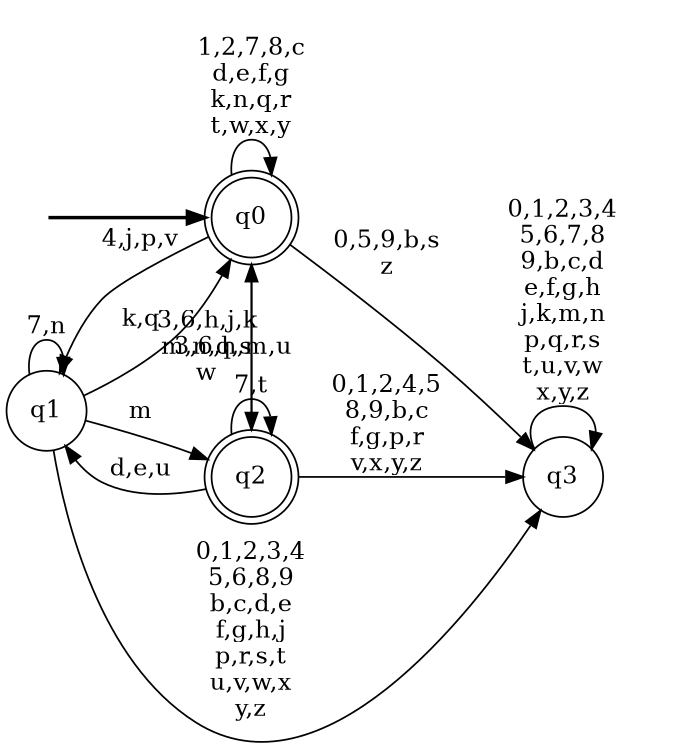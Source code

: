 digraph BlueStarA {
__start0 [style = invis, shape = none, label = "", width = 0, height = 0];

rankdir=LR;
size="8,5";

s0 [style="rounded,filled", color="black", fillcolor="white" shape="doublecircle", label="q0"];
s1 [style="filled", color="black", fillcolor="white" shape="circle", label="q1"];
s2 [style="rounded,filled", color="black", fillcolor="white" shape="doublecircle", label="q2"];
s3 [style="filled", color="black", fillcolor="white" shape="circle", label="q3"];
subgraph cluster_main { 
	graph [pad=".75", ranksep="0.15", nodesep="0.15"];
	 style=invis; 
	__start0 -> s0 [penwidth=2];
}
s0 -> s0 [label="1,2,7,8,c\nd,e,f,g\nk,n,q,r\nt,w,x,y"];
s0 -> s1 [label="4,j,p,v"];
s0 -> s2 [label="3,6,h,m,u"];
s0 -> s3 [label="0,5,9,b,s\nz"];
s1 -> s0 [label="k,q"];
s1 -> s1 [label="7,n"];
s1 -> s2 [label="m"];
s1 -> s3 [label="0,1,2,3,4\n5,6,8,9\nb,c,d,e\nf,g,h,j\np,r,s,t\nu,v,w,x\ny,z"];
s2 -> s0 [label="3,6,h,j,k\nm,n,q,s\nw"];
s2 -> s1 [label="d,e,u"];
s2 -> s2 [label="7,t"];
s2 -> s3 [label="0,1,2,4,5\n8,9,b,c\nf,g,p,r\nv,x,y,z"];
s3 -> s3 [label="0,1,2,3,4\n5,6,7,8\n9,b,c,d\ne,f,g,h\nj,k,m,n\np,q,r,s\nt,u,v,w\nx,y,z"];

}
